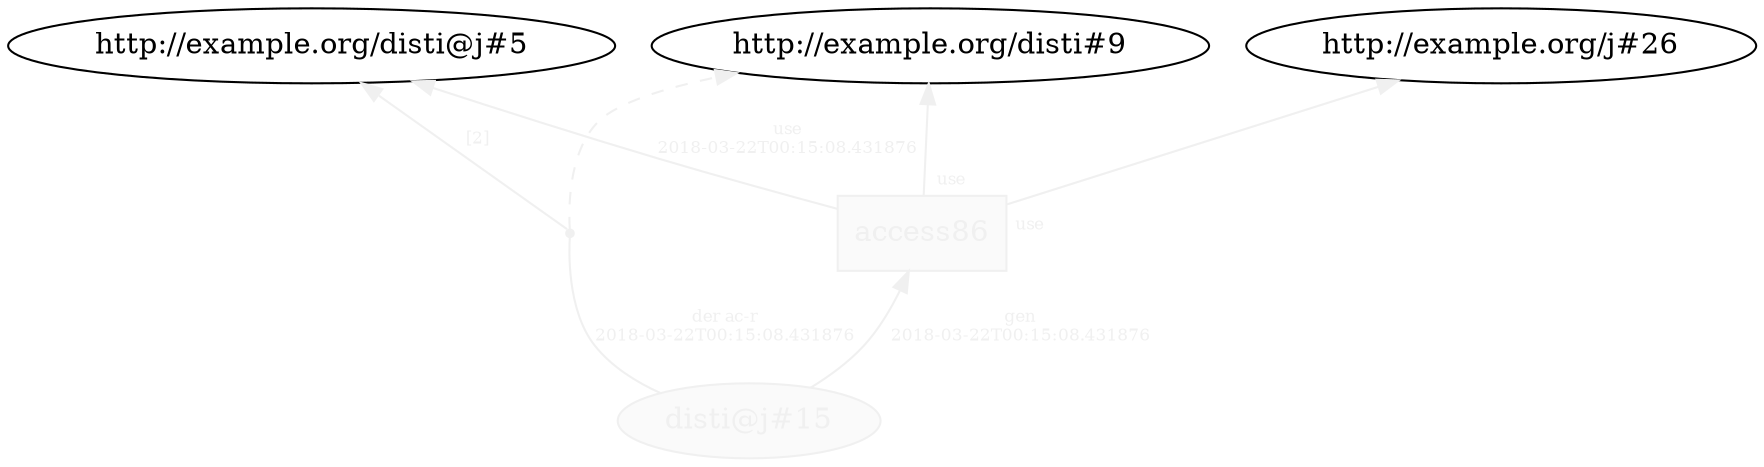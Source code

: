 digraph "PROV" { size="16,12"; rankdir="BT";
"http://example.org/disti@j#15" [fillcolor="#FAFAFA",color="#F0F0F0",style="filled",fontcolor="#F0F0F0",label="disti@j#15",URL="http://example.org/disti@j#15"]
"http://example.org/access86" [fillcolor="#FAFAFA",color="#F0F0F0",shape="polygon",sides="4",style="filled",fontcolor="#F0F0F0",label="access86",URL="http://example.org/access86"]
"bn0" [shape="point",label="",fontcolor="#F0F0F0",color="#F0F0F0"]
"http://example.org/disti@j#15" -> "bn0" [fontsize="8",distance="1.5",angle="60.0",rotation="20",label="der ac-r
2018-03-22T00:15:08.431876",arrowhead="none",fontcolor="#F0F0F0",color="#F0F0F0"]
"bn0" -> "http://example.org/disti#9" [style="dashed",fontcolor="#F0F0F0",color="#F0F0F0"]
"bn0" -> "http://example.org/disti@j#5" [fontsize="8",distance="1.5",angle="60.0",rotation="20",label="[2]",fontcolor="#F0F0F0",color="#F0F0F0"]
"http://example.org/access86" -> "http://example.org/disti#9" [labelfontsize="8",labeldistance="1.5",labelangle="60.0",rotation="20",taillabel="use",fontcolor="#F0F0F0",color="#F0F0F0"]
"http://example.org/access86" -> "http://example.org/j#26" [labelfontsize="8",labeldistance="1.5",labelangle="60.0",rotation="20",taillabel="use",fontcolor="#F0F0F0",color="#F0F0F0"]
"http://example.org/access86" -> "http://example.org/disti@j#5" [fontsize="8",distance="1.5",angle="60.0",rotation="20",label="use
2018-03-22T00:15:08.431876",fontcolor="#F0F0F0",color="#F0F0F0"]
"http://example.org/disti@j#15" -> "http://example.org/access86" [fontsize="8",distance="1.5",angle="60.0",rotation="20",label="gen
2018-03-22T00:15:08.431876",fontcolor="#F0F0F0",color="#F0F0F0"]
}